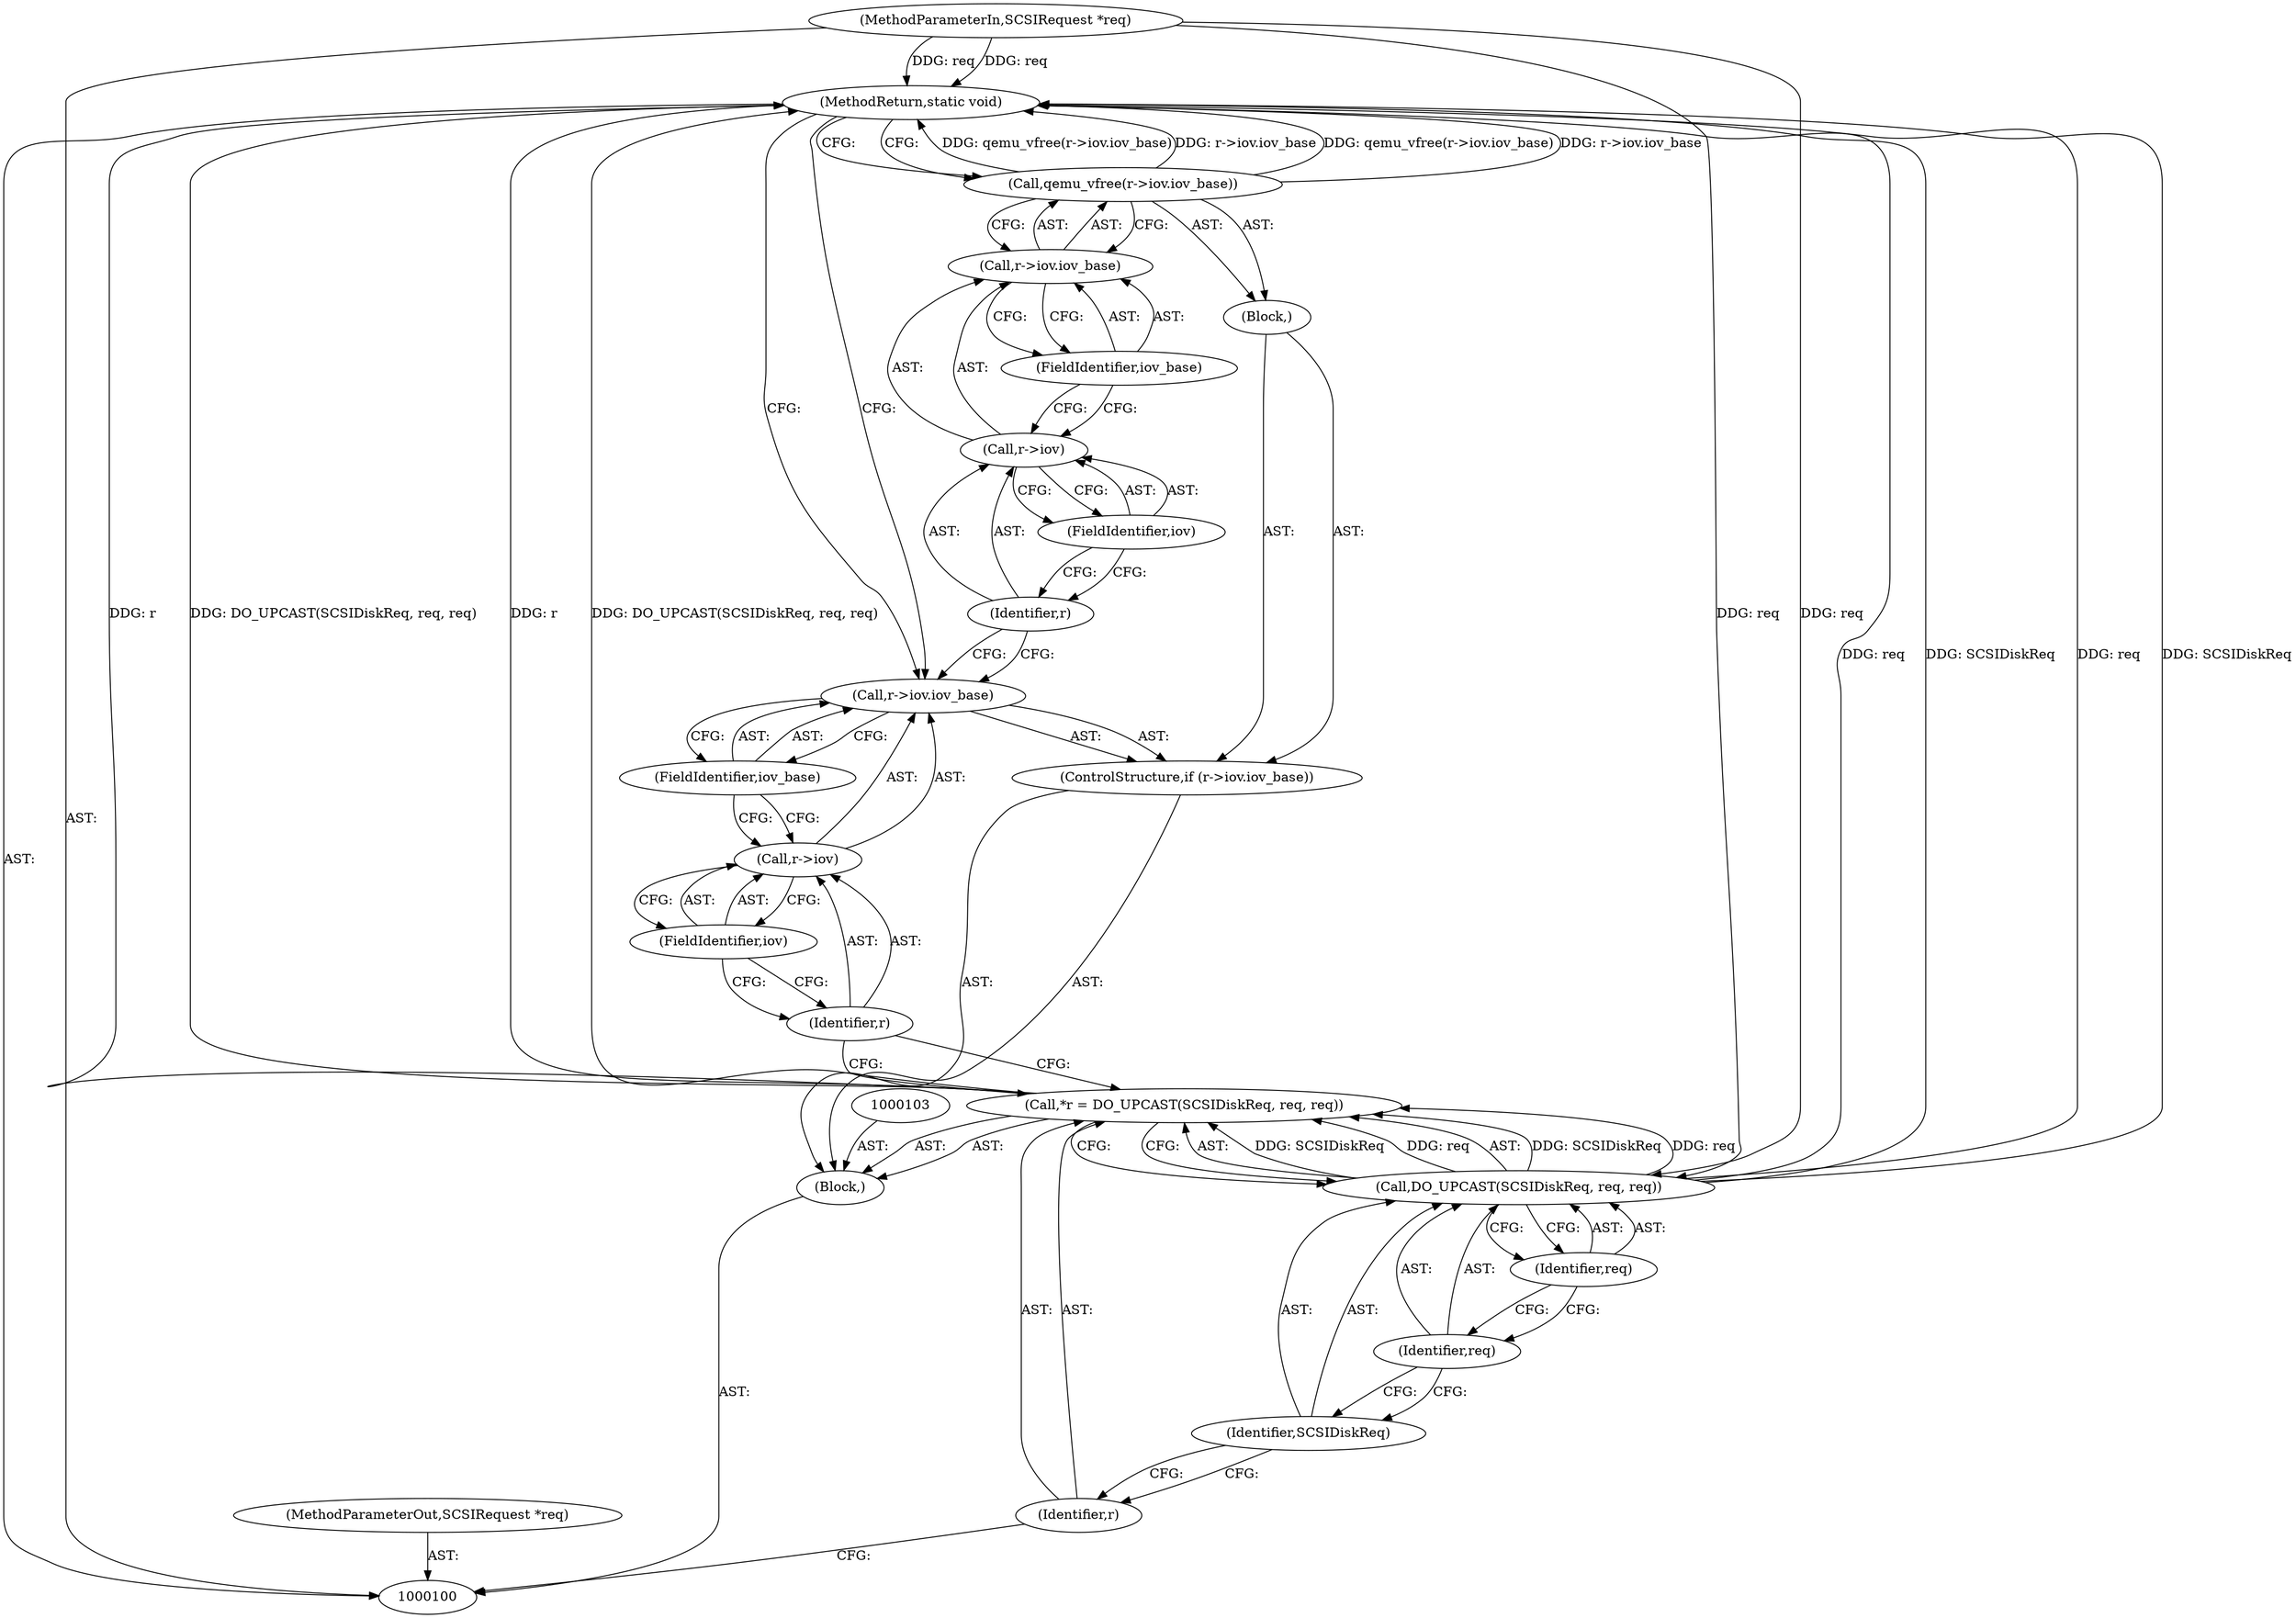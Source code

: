 digraph "0_qemu_7285477ab11831b1cf56e45878a89170dd06d9b9_1" {
"1000123" [label="(MethodReturn,static void)"];
"1000101" [label="(MethodParameterIn,SCSIRequest *req)"];
"1000155" [label="(MethodParameterOut,SCSIRequest *req)"];
"1000102" [label="(Block,)"];
"1000104" [label="(Call,*r = DO_UPCAST(SCSIDiskReq, req, req))"];
"1000105" [label="(Identifier,r)"];
"1000106" [label="(Call,DO_UPCAST(SCSIDiskReq, req, req))"];
"1000107" [label="(Identifier,SCSIDiskReq)"];
"1000108" [label="(Identifier,req)"];
"1000109" [label="(Identifier,req)"];
"1000114" [label="(FieldIdentifier,iov)"];
"1000115" [label="(FieldIdentifier,iov_base)"];
"1000116" [label="(Block,)"];
"1000110" [label="(ControlStructure,if (r->iov.iov_base))"];
"1000111" [label="(Call,r->iov.iov_base)"];
"1000112" [label="(Call,r->iov)"];
"1000113" [label="(Identifier,r)"];
"1000118" [label="(Call,r->iov.iov_base)"];
"1000119" [label="(Call,r->iov)"];
"1000120" [label="(Identifier,r)"];
"1000121" [label="(FieldIdentifier,iov)"];
"1000122" [label="(FieldIdentifier,iov_base)"];
"1000117" [label="(Call,qemu_vfree(r->iov.iov_base))"];
"1000123" -> "1000100"  [label="AST: "];
"1000123" -> "1000117"  [label="CFG: "];
"1000123" -> "1000111"  [label="CFG: "];
"1000117" -> "1000123"  [label="DDG: qemu_vfree(r->iov.iov_base)"];
"1000117" -> "1000123"  [label="DDG: r->iov.iov_base"];
"1000106" -> "1000123"  [label="DDG: req"];
"1000106" -> "1000123"  [label="DDG: SCSIDiskReq"];
"1000104" -> "1000123"  [label="DDG: r"];
"1000104" -> "1000123"  [label="DDG: DO_UPCAST(SCSIDiskReq, req, req)"];
"1000101" -> "1000123"  [label="DDG: req"];
"1000101" -> "1000100"  [label="AST: "];
"1000101" -> "1000123"  [label="DDG: req"];
"1000101" -> "1000106"  [label="DDG: req"];
"1000155" -> "1000100"  [label="AST: "];
"1000102" -> "1000100"  [label="AST: "];
"1000103" -> "1000102"  [label="AST: "];
"1000104" -> "1000102"  [label="AST: "];
"1000110" -> "1000102"  [label="AST: "];
"1000104" -> "1000102"  [label="AST: "];
"1000104" -> "1000106"  [label="CFG: "];
"1000105" -> "1000104"  [label="AST: "];
"1000106" -> "1000104"  [label="AST: "];
"1000113" -> "1000104"  [label="CFG: "];
"1000104" -> "1000123"  [label="DDG: r"];
"1000104" -> "1000123"  [label="DDG: DO_UPCAST(SCSIDiskReq, req, req)"];
"1000106" -> "1000104"  [label="DDG: SCSIDiskReq"];
"1000106" -> "1000104"  [label="DDG: req"];
"1000105" -> "1000104"  [label="AST: "];
"1000105" -> "1000100"  [label="CFG: "];
"1000107" -> "1000105"  [label="CFG: "];
"1000106" -> "1000104"  [label="AST: "];
"1000106" -> "1000109"  [label="CFG: "];
"1000107" -> "1000106"  [label="AST: "];
"1000108" -> "1000106"  [label="AST: "];
"1000109" -> "1000106"  [label="AST: "];
"1000104" -> "1000106"  [label="CFG: "];
"1000106" -> "1000123"  [label="DDG: req"];
"1000106" -> "1000123"  [label="DDG: SCSIDiskReq"];
"1000106" -> "1000104"  [label="DDG: SCSIDiskReq"];
"1000106" -> "1000104"  [label="DDG: req"];
"1000101" -> "1000106"  [label="DDG: req"];
"1000107" -> "1000106"  [label="AST: "];
"1000107" -> "1000105"  [label="CFG: "];
"1000108" -> "1000107"  [label="CFG: "];
"1000108" -> "1000106"  [label="AST: "];
"1000108" -> "1000107"  [label="CFG: "];
"1000109" -> "1000108"  [label="CFG: "];
"1000109" -> "1000106"  [label="AST: "];
"1000109" -> "1000108"  [label="CFG: "];
"1000106" -> "1000109"  [label="CFG: "];
"1000114" -> "1000112"  [label="AST: "];
"1000114" -> "1000113"  [label="CFG: "];
"1000112" -> "1000114"  [label="CFG: "];
"1000115" -> "1000111"  [label="AST: "];
"1000115" -> "1000112"  [label="CFG: "];
"1000111" -> "1000115"  [label="CFG: "];
"1000116" -> "1000110"  [label="AST: "];
"1000117" -> "1000116"  [label="AST: "];
"1000110" -> "1000102"  [label="AST: "];
"1000111" -> "1000110"  [label="AST: "];
"1000116" -> "1000110"  [label="AST: "];
"1000111" -> "1000110"  [label="AST: "];
"1000111" -> "1000115"  [label="CFG: "];
"1000112" -> "1000111"  [label="AST: "];
"1000115" -> "1000111"  [label="AST: "];
"1000120" -> "1000111"  [label="CFG: "];
"1000123" -> "1000111"  [label="CFG: "];
"1000112" -> "1000111"  [label="AST: "];
"1000112" -> "1000114"  [label="CFG: "];
"1000113" -> "1000112"  [label="AST: "];
"1000114" -> "1000112"  [label="AST: "];
"1000115" -> "1000112"  [label="CFG: "];
"1000113" -> "1000112"  [label="AST: "];
"1000113" -> "1000104"  [label="CFG: "];
"1000114" -> "1000113"  [label="CFG: "];
"1000118" -> "1000117"  [label="AST: "];
"1000118" -> "1000122"  [label="CFG: "];
"1000119" -> "1000118"  [label="AST: "];
"1000122" -> "1000118"  [label="AST: "];
"1000117" -> "1000118"  [label="CFG: "];
"1000119" -> "1000118"  [label="AST: "];
"1000119" -> "1000121"  [label="CFG: "];
"1000120" -> "1000119"  [label="AST: "];
"1000121" -> "1000119"  [label="AST: "];
"1000122" -> "1000119"  [label="CFG: "];
"1000120" -> "1000119"  [label="AST: "];
"1000120" -> "1000111"  [label="CFG: "];
"1000121" -> "1000120"  [label="CFG: "];
"1000121" -> "1000119"  [label="AST: "];
"1000121" -> "1000120"  [label="CFG: "];
"1000119" -> "1000121"  [label="CFG: "];
"1000122" -> "1000118"  [label="AST: "];
"1000122" -> "1000119"  [label="CFG: "];
"1000118" -> "1000122"  [label="CFG: "];
"1000117" -> "1000116"  [label="AST: "];
"1000117" -> "1000118"  [label="CFG: "];
"1000118" -> "1000117"  [label="AST: "];
"1000123" -> "1000117"  [label="CFG: "];
"1000117" -> "1000123"  [label="DDG: qemu_vfree(r->iov.iov_base)"];
"1000117" -> "1000123"  [label="DDG: r->iov.iov_base"];
}

